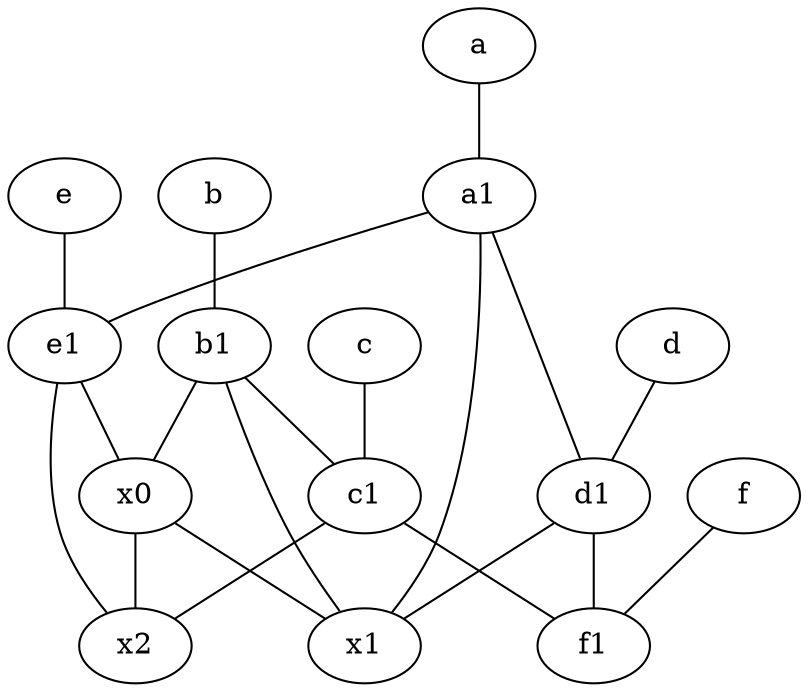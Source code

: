 graph {
	node [labelfontsize=50]
	c1 [labelfontsize=50 pos="4.5,3!"]
	b [labelfontsize=50 pos="10,4!"]
	a1 [labelfontsize=50 pos="8,3!"]
	d1 [labelfontsize=50 pos="3,5!"]
	e1 [labelfontsize=50 pos="7,7!"]
	x2 [labelfontsize=50]
	d [labelfontsize=50 pos="2,5!"]
	c [labelfontsize=50 pos="4.5,2!"]
	e [labelfontsize=50 pos="7,9!"]
	f1 [labelfontsize=50 pos="3,8!"]
	b1 [labelfontsize=50 pos="9,4!"]
	f [labelfontsize=50 pos="3,9!"]
	x1 [labelfontsize=50]
	x0 [labelfontsize=50]
	a [labelfontsize=50 pos="8,2!"]
	d1 -- x1
	e1 -- x2
	f -- f1
	b1 -- x0
	e -- e1
	a -- a1
	d -- d1
	d1 -- f1
	a1 -- d1
	a1 -- e1
	c1 -- x2
	c -- c1
	b1 -- x1
	x0 -- x2
	b1 -- c1
	c1 -- f1
	e1 -- x0
	b -- b1
	x0 -- x1
	a1 -- x1
}
